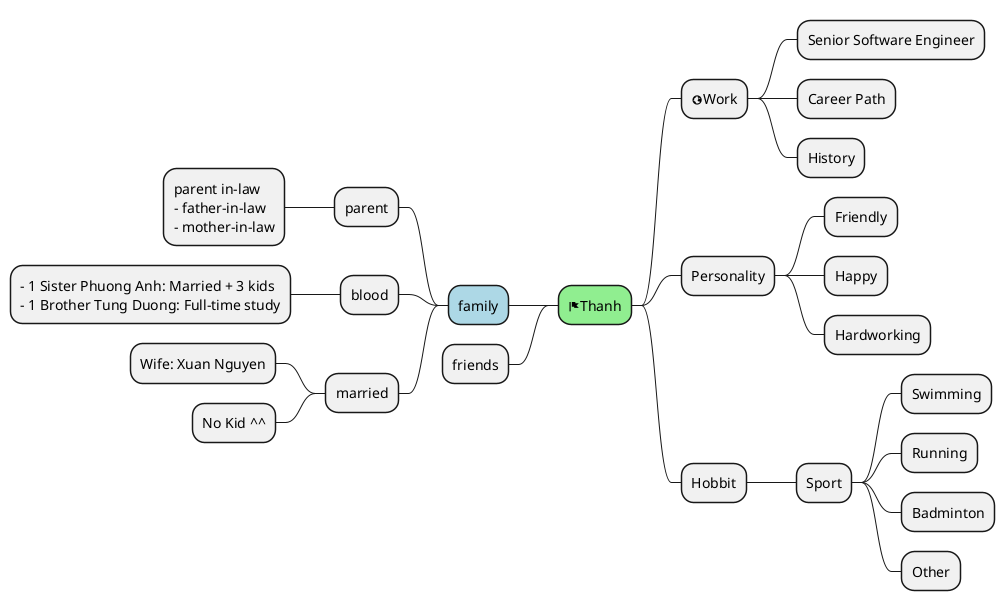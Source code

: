 @startmindmap
'https://plantuml.com/mindmap-diagram


*[#lightgreen] <&flag>Thanh
** <&globe>Work
*** Senior Software Engineer
*** Career Path
*** History


** Personality
*** Friendly
*** Happy
*** Hardworking

** Hobbit
*** Sport
**** Swimming
**** Running
**** Badminton
**** Other



left side
**[#lightblue] family
*** parent
****:parent in-law
- father-in-law
- mother-in-law;
*** blood
****:- 1 Sister Phuong Anh: Married + 3 kids
- 1 Brother Tung Duong: Full-time study;
*** married
**** Wife: Xuan Nguyen
**** No Kid ^^

** friends

@endmindmap

